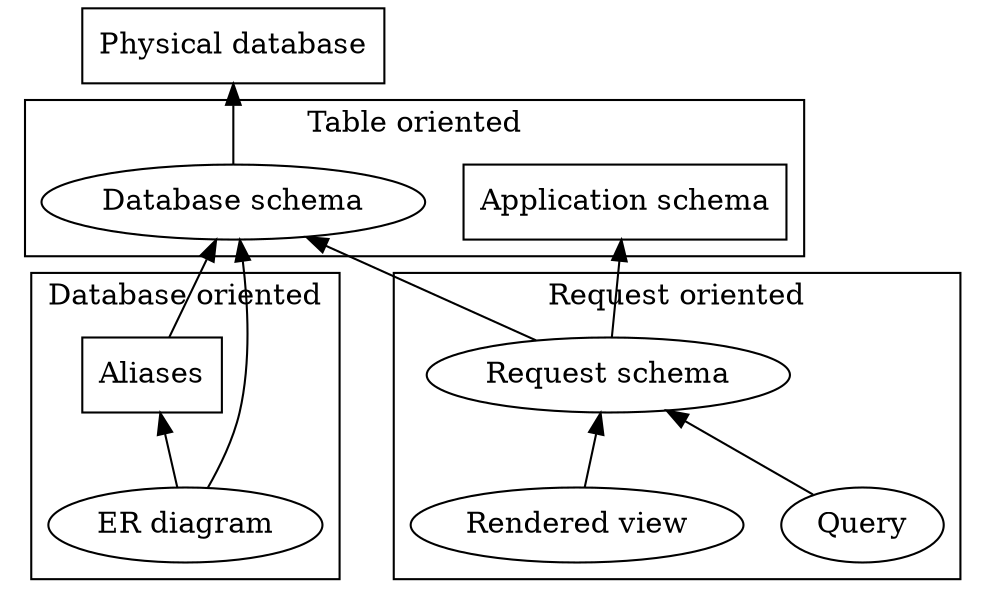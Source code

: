 digraph database_schema {
	rankdir=TB;

	subgraph cluster_database_oriented {
		label = "Database oriented";
		aliases;
		er_diagram;
	}

	subgraph cluster_table_oriented {
		label = "Table oriented";
		database_schema;
		application_schema;
	}

	subgraph cluster_request_oriented {
		label = "Request oriented";
		request_schema;
		rendered_view;
		query;
	}

	physical_database [label="Physical database" shape="rect"];
	database_schema [label="Database schema"];
	aliases [label="Aliases" shape="rect"];
	er_diagram [label="ER diagram"];
	application_schema [label="Application schema" shape="rect"];
	request_schema [label="Request schema"];
	rendered_view [label="Rendered view"];
	query [label="Query"];

	physical_database -> database_schema [dir="back"];
	database_schema -> aliases [dir="back"];
	database_schema -> er_diagram [dir="back"];
	aliases -> er_diagram [dir="back"];
	database_schema -> request_schema [dir="back"];
	application_schema -> request_schema [dir="back"];
	request_schema -> rendered_view [dir="back"];
	request_schema -> query [dir="back"];
}
